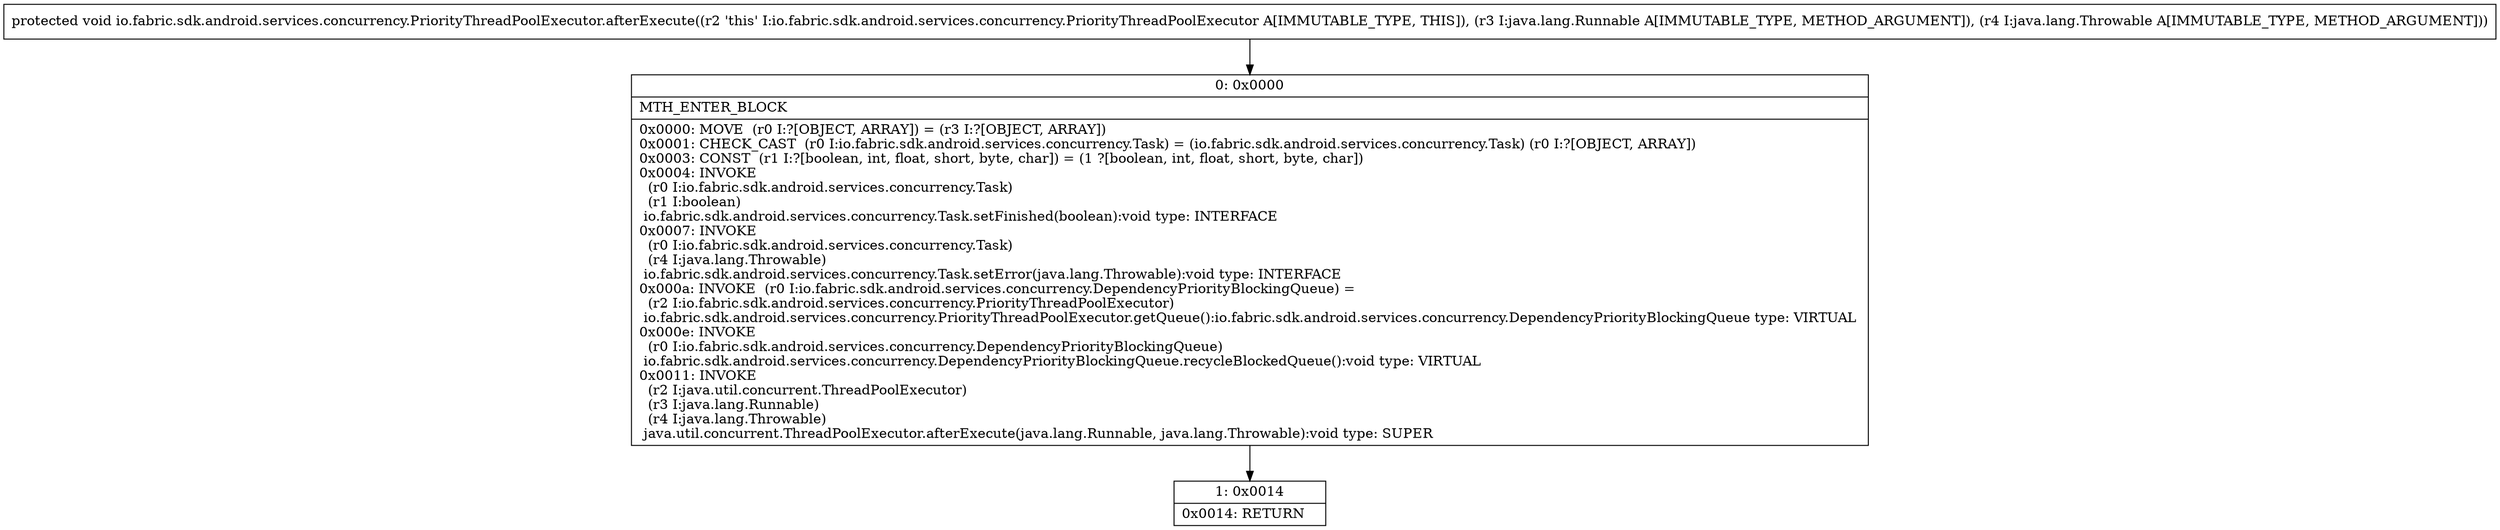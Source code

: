 digraph "CFG forio.fabric.sdk.android.services.concurrency.PriorityThreadPoolExecutor.afterExecute(Ljava\/lang\/Runnable;Ljava\/lang\/Throwable;)V" {
Node_0 [shape=record,label="{0\:\ 0x0000|MTH_ENTER_BLOCK\l|0x0000: MOVE  (r0 I:?[OBJECT, ARRAY]) = (r3 I:?[OBJECT, ARRAY]) \l0x0001: CHECK_CAST  (r0 I:io.fabric.sdk.android.services.concurrency.Task) = (io.fabric.sdk.android.services.concurrency.Task) (r0 I:?[OBJECT, ARRAY]) \l0x0003: CONST  (r1 I:?[boolean, int, float, short, byte, char]) = (1 ?[boolean, int, float, short, byte, char]) \l0x0004: INVOKE  \l  (r0 I:io.fabric.sdk.android.services.concurrency.Task)\l  (r1 I:boolean)\l io.fabric.sdk.android.services.concurrency.Task.setFinished(boolean):void type: INTERFACE \l0x0007: INVOKE  \l  (r0 I:io.fabric.sdk.android.services.concurrency.Task)\l  (r4 I:java.lang.Throwable)\l io.fabric.sdk.android.services.concurrency.Task.setError(java.lang.Throwable):void type: INTERFACE \l0x000a: INVOKE  (r0 I:io.fabric.sdk.android.services.concurrency.DependencyPriorityBlockingQueue) = \l  (r2 I:io.fabric.sdk.android.services.concurrency.PriorityThreadPoolExecutor)\l io.fabric.sdk.android.services.concurrency.PriorityThreadPoolExecutor.getQueue():io.fabric.sdk.android.services.concurrency.DependencyPriorityBlockingQueue type: VIRTUAL \l0x000e: INVOKE  \l  (r0 I:io.fabric.sdk.android.services.concurrency.DependencyPriorityBlockingQueue)\l io.fabric.sdk.android.services.concurrency.DependencyPriorityBlockingQueue.recycleBlockedQueue():void type: VIRTUAL \l0x0011: INVOKE  \l  (r2 I:java.util.concurrent.ThreadPoolExecutor)\l  (r3 I:java.lang.Runnable)\l  (r4 I:java.lang.Throwable)\l java.util.concurrent.ThreadPoolExecutor.afterExecute(java.lang.Runnable, java.lang.Throwable):void type: SUPER \l}"];
Node_1 [shape=record,label="{1\:\ 0x0014|0x0014: RETURN   \l}"];
MethodNode[shape=record,label="{protected void io.fabric.sdk.android.services.concurrency.PriorityThreadPoolExecutor.afterExecute((r2 'this' I:io.fabric.sdk.android.services.concurrency.PriorityThreadPoolExecutor A[IMMUTABLE_TYPE, THIS]), (r3 I:java.lang.Runnable A[IMMUTABLE_TYPE, METHOD_ARGUMENT]), (r4 I:java.lang.Throwable A[IMMUTABLE_TYPE, METHOD_ARGUMENT])) }"];
MethodNode -> Node_0;
Node_0 -> Node_1;
}

